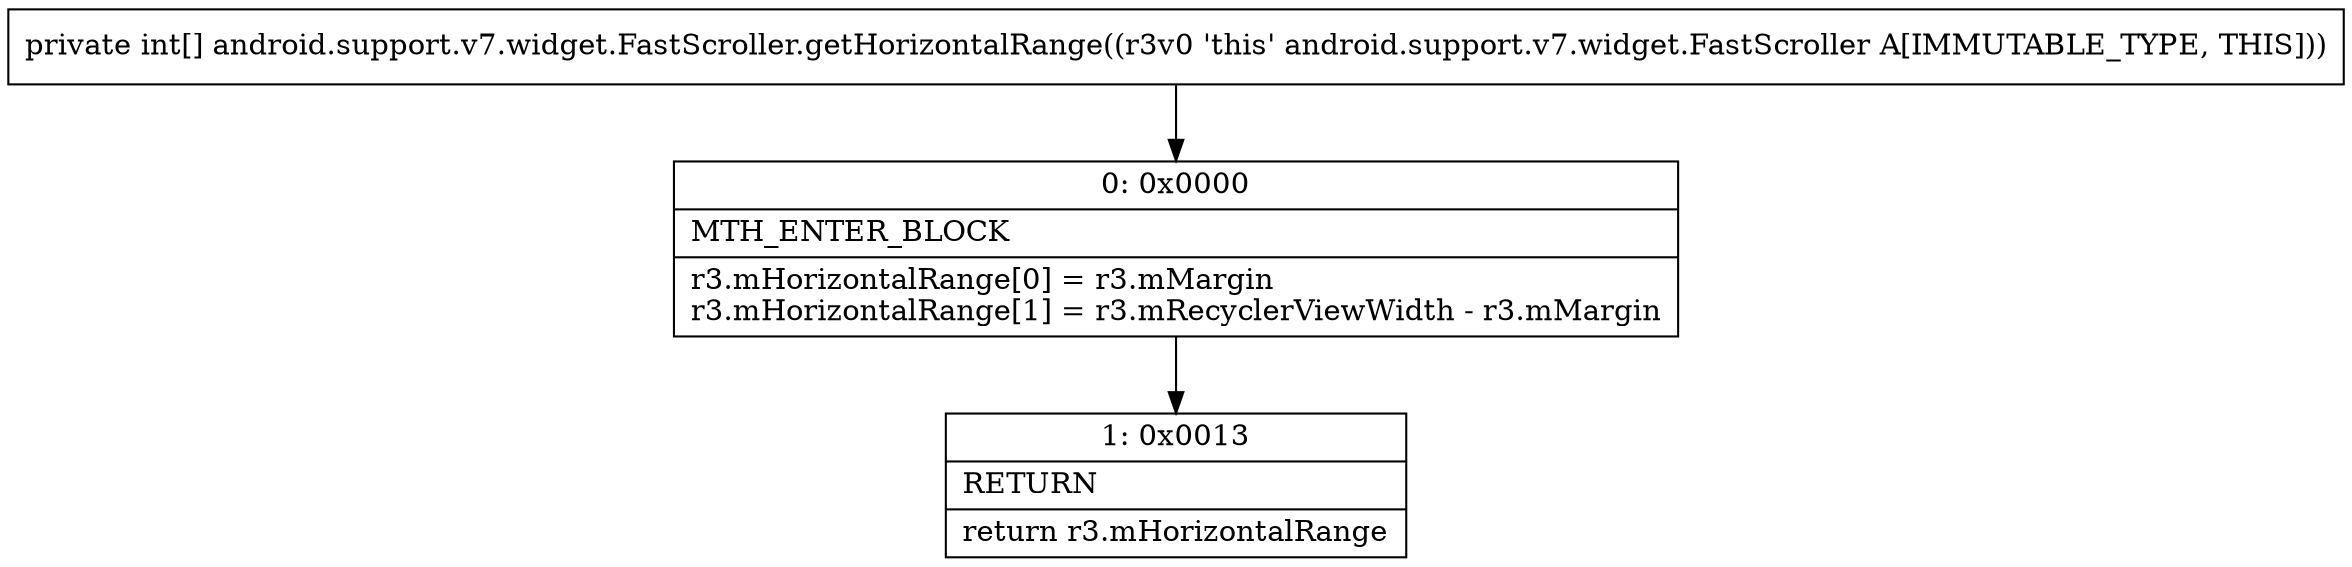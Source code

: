 digraph "CFG forandroid.support.v7.widget.FastScroller.getHorizontalRange()[I" {
Node_0 [shape=record,label="{0\:\ 0x0000|MTH_ENTER_BLOCK\l|r3.mHorizontalRange[0] = r3.mMargin\lr3.mHorizontalRange[1] = r3.mRecyclerViewWidth \- r3.mMargin\l}"];
Node_1 [shape=record,label="{1\:\ 0x0013|RETURN\l|return r3.mHorizontalRange\l}"];
MethodNode[shape=record,label="{private int[] android.support.v7.widget.FastScroller.getHorizontalRange((r3v0 'this' android.support.v7.widget.FastScroller A[IMMUTABLE_TYPE, THIS])) }"];
MethodNode -> Node_0;
Node_0 -> Node_1;
}

